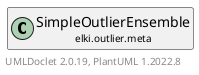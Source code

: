 @startuml
    remove .*\.(Instance|Par|Parameterizer|Factory)$
    set namespaceSeparator none
    hide empty fields
    hide empty methods

    class "<size:14>SimpleOutlierEnsemble.Par\n<size:10>elki.outlier.meta" as elki.outlier.meta.SimpleOutlierEnsemble.Par [[SimpleOutlierEnsemble.Par.html]] {
        {static} +VOTING_ID: OptionID
        -algorithms: List<? extends OutlierAlgorithm>
        -voting: EnsembleVoting
        +configure(Parameterization): void
        +make(): SimpleOutlierEnsemble
    }

    interface "<size:14>Parameterizer\n<size:10>elki.utilities.optionhandling" as elki.utilities.optionhandling.Parameterizer [[../../utilities/optionhandling/Parameterizer.html]] {
        {abstract} +make(): Object
    }
    class "<size:14>SimpleOutlierEnsemble\n<size:10>elki.outlier.meta" as elki.outlier.meta.SimpleOutlierEnsemble [[SimpleOutlierEnsemble.html]]

    elki.utilities.optionhandling.Parameterizer <|.. elki.outlier.meta.SimpleOutlierEnsemble.Par
    elki.outlier.meta.SimpleOutlierEnsemble +-- elki.outlier.meta.SimpleOutlierEnsemble.Par

    center footer UMLDoclet 2.0.19, PlantUML 1.2022.8
@enduml
